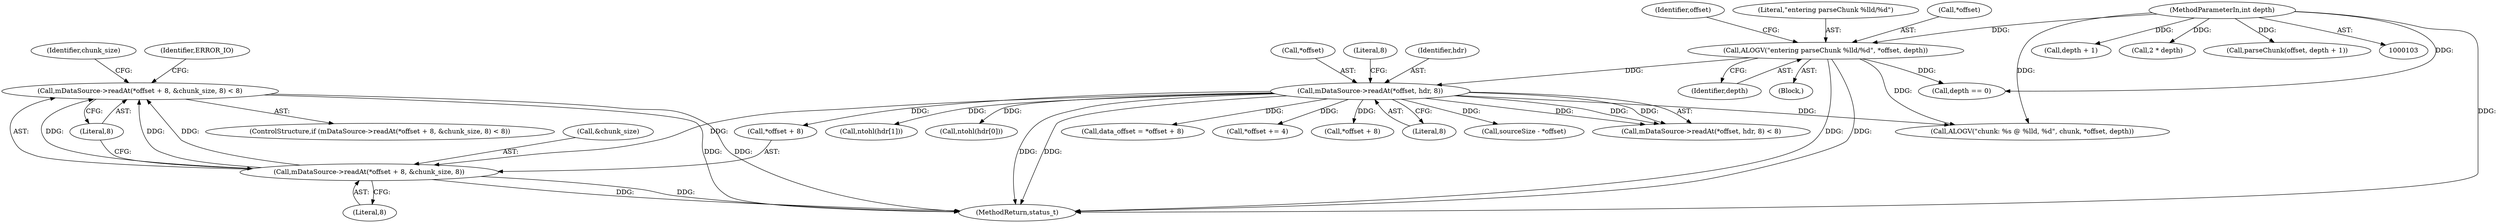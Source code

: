 digraph "0_Android_f4a88c8ed4f8186b3d6e2852993e063fc33ff231@API" {
"1000151" [label="(Call,mDataSource->readAt(*offset + 8, &chunk_size, 8) < 8)"];
"1000152" [label="(Call,mDataSource->readAt(*offset + 8, &chunk_size, 8))"];
"1000115" [label="(Call,mDataSource->readAt(*offset, hdr, 8))"];
"1000107" [label="(Call,ALOGV(\"entering parseChunk %lld/%d\", *offset, depth))"];
"1000105" [label="(MethodParameterIn,int depth)"];
"1000105" [label="(MethodParameterIn,int depth)"];
"1000185" [label="(Call,depth == 0)"];
"1000165" [label="(Identifier,chunk_size)"];
"1000345" [label="(Call,depth + 1)"];
"1000115" [label="(Call,mDataSource->readAt(*offset, hdr, 8))"];
"1000119" [label="(Literal,8)"];
"1000160" [label="(Literal,8)"];
"1000150" [label="(ControlStructure,if (mDataSource->readAt(*offset + 8, &chunk_size, 8) < 8))"];
"1000199" [label="(Call,sourceSize - *offset)"];
"1000163" [label="(Identifier,ERROR_IO)"];
"1000250" [label="(Call,2 * depth)"];
"1000152" [label="(Call,mDataSource->readAt(*offset + 8, &chunk_size, 8))"];
"1000114" [label="(Call,mDataSource->readAt(*offset, hdr, 8) < 8)"];
"1000134" [label="(Call,ntohl(hdr[1]))"];
"1000116" [label="(Call,*offset)"];
"1000127" [label="(Call,ntohl(hdr[0]))"];
"1000159" [label="(Literal,8)"];
"1000111" [label="(Identifier,depth)"];
"1000117" [label="(Identifier,offset)"];
"1000343" [label="(Call,parseChunk(offset, depth + 1))"];
"1000108" [label="(Literal,\"entering parseChunk %lld/%d\")"];
"1000229" [label="(Call,ALOGV(\"chunk: %s @ %lld, %d\", chunk, *offset, depth))"];
"1000157" [label="(Call,&chunk_size)"];
"1000109" [label="(Call,*offset)"];
"1002911" [label="(MethodReturn,status_t)"];
"1000139" [label="(Call,data_offset = *offset + 8)"];
"1000106" [label="(Block,)"];
"1000211" [label="(Call,*offset += 4)"];
"1000153" [label="(Call,*offset + 8)"];
"1000120" [label="(Literal,8)"];
"1000151" [label="(Call,mDataSource->readAt(*offset + 8, &chunk_size, 8) < 8)"];
"1000141" [label="(Call,*offset + 8)"];
"1000107" [label="(Call,ALOGV(\"entering parseChunk %lld/%d\", *offset, depth))"];
"1000118" [label="(Identifier,hdr)"];
"1000151" -> "1000150"  [label="AST: "];
"1000151" -> "1000160"  [label="CFG: "];
"1000152" -> "1000151"  [label="AST: "];
"1000160" -> "1000151"  [label="AST: "];
"1000163" -> "1000151"  [label="CFG: "];
"1000165" -> "1000151"  [label="CFG: "];
"1000151" -> "1002911"  [label="DDG: "];
"1000151" -> "1002911"  [label="DDG: "];
"1000152" -> "1000151"  [label="DDG: "];
"1000152" -> "1000151"  [label="DDG: "];
"1000152" -> "1000151"  [label="DDG: "];
"1000152" -> "1000159"  [label="CFG: "];
"1000153" -> "1000152"  [label="AST: "];
"1000157" -> "1000152"  [label="AST: "];
"1000159" -> "1000152"  [label="AST: "];
"1000160" -> "1000152"  [label="CFG: "];
"1000152" -> "1002911"  [label="DDG: "];
"1000152" -> "1002911"  [label="DDG: "];
"1000115" -> "1000152"  [label="DDG: "];
"1000115" -> "1000114"  [label="AST: "];
"1000115" -> "1000119"  [label="CFG: "];
"1000116" -> "1000115"  [label="AST: "];
"1000118" -> "1000115"  [label="AST: "];
"1000119" -> "1000115"  [label="AST: "];
"1000120" -> "1000115"  [label="CFG: "];
"1000115" -> "1002911"  [label="DDG: "];
"1000115" -> "1002911"  [label="DDG: "];
"1000115" -> "1000114"  [label="DDG: "];
"1000115" -> "1000114"  [label="DDG: "];
"1000115" -> "1000114"  [label="DDG: "];
"1000107" -> "1000115"  [label="DDG: "];
"1000115" -> "1000127"  [label="DDG: "];
"1000115" -> "1000134"  [label="DDG: "];
"1000115" -> "1000139"  [label="DDG: "];
"1000115" -> "1000141"  [label="DDG: "];
"1000115" -> "1000153"  [label="DDG: "];
"1000115" -> "1000199"  [label="DDG: "];
"1000115" -> "1000211"  [label="DDG: "];
"1000115" -> "1000229"  [label="DDG: "];
"1000107" -> "1000106"  [label="AST: "];
"1000107" -> "1000111"  [label="CFG: "];
"1000108" -> "1000107"  [label="AST: "];
"1000109" -> "1000107"  [label="AST: "];
"1000111" -> "1000107"  [label="AST: "];
"1000117" -> "1000107"  [label="CFG: "];
"1000107" -> "1002911"  [label="DDG: "];
"1000107" -> "1002911"  [label="DDG: "];
"1000105" -> "1000107"  [label="DDG: "];
"1000107" -> "1000185"  [label="DDG: "];
"1000107" -> "1000229"  [label="DDG: "];
"1000105" -> "1000103"  [label="AST: "];
"1000105" -> "1002911"  [label="DDG: "];
"1000105" -> "1000185"  [label="DDG: "];
"1000105" -> "1000229"  [label="DDG: "];
"1000105" -> "1000250"  [label="DDG: "];
"1000105" -> "1000343"  [label="DDG: "];
"1000105" -> "1000345"  [label="DDG: "];
}
